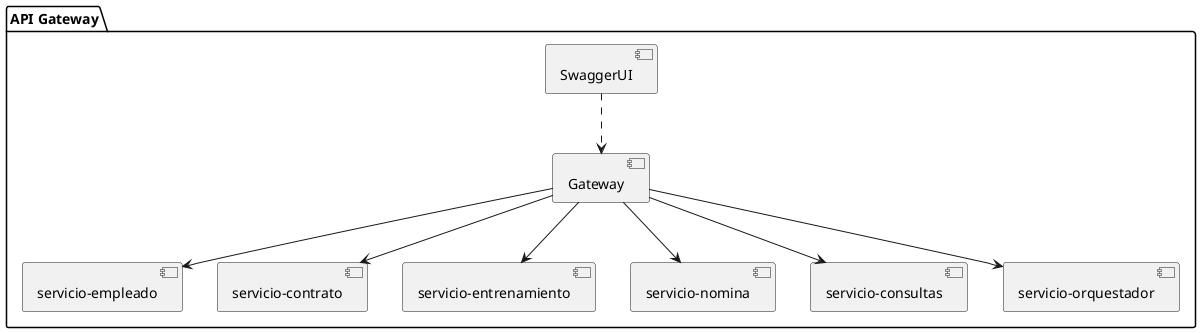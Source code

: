 @startuml
package "API Gateway" {
  [SwaggerUI] ..> [Gateway]
  [Gateway] --> [servicio-empleado]
  [Gateway] --> [servicio-contrato]
  [Gateway] --> [servicio-entrenamiento]
  [Gateway] --> [servicio-nomina]
  [Gateway] --> [servicio-consultas]
  [Gateway] --> [servicio-orquestador]
}
@enduml
